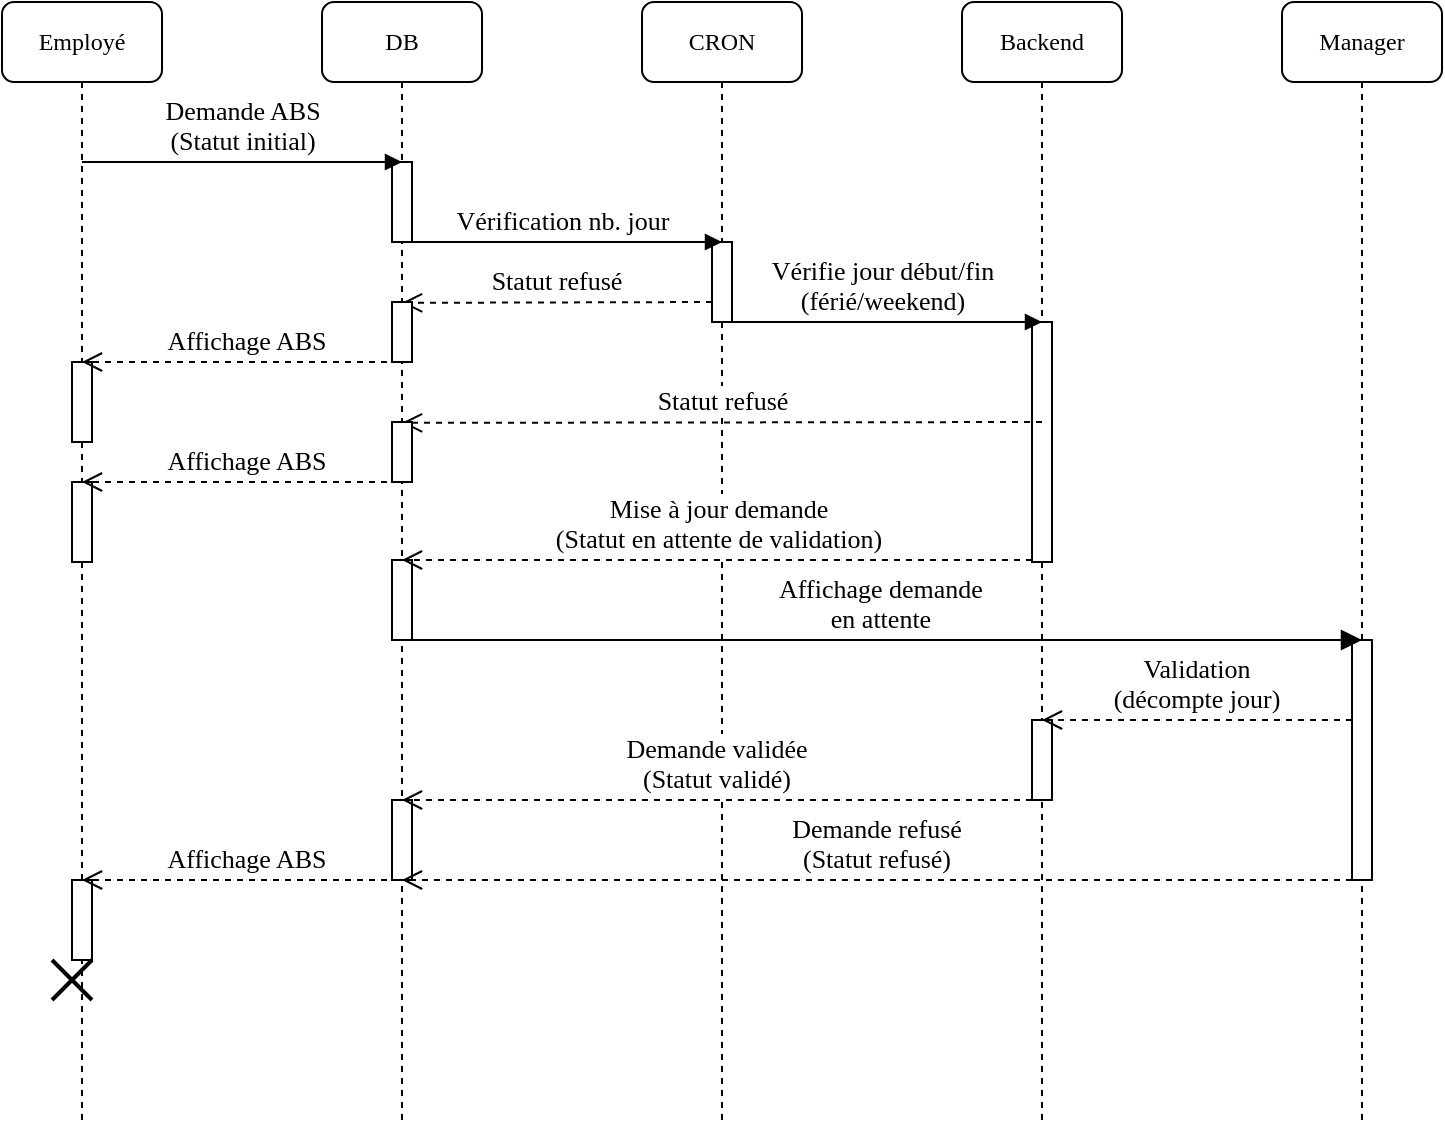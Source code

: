 <mxfile version="23.0.2" type="device">
  <diagram name="Page-1" id="13e1069c-82ec-6db2-03f1-153e76fe0fe0">
    <mxGraphModel dx="1105" dy="654" grid="1" gridSize="10" guides="1" tooltips="1" connect="1" arrows="1" fold="1" page="1" pageScale="1" pageWidth="1100" pageHeight="850" background="none" math="0" shadow="0">
      <root>
        <mxCell id="0" />
        <mxCell id="1" parent="0" />
        <mxCell id="7baba1c4bc27f4b0-3" value="DB" style="shape=umlLifeline;perimeter=lifelinePerimeter;whiteSpace=wrap;html=1;container=1;collapsible=0;recursiveResize=0;outlineConnect=0;rounded=1;shadow=0;comic=0;labelBackgroundColor=none;strokeWidth=1;fontFamily=Verdana;fontSize=12;align=center;movable=1;resizable=1;rotatable=1;deletable=1;editable=1;locked=0;connectable=1;" parent="1" vertex="1">
          <mxGeometry x="280" y="80" width="80" height="560" as="geometry" />
        </mxCell>
        <mxCell id="7baba1c4bc27f4b0-8" value="Employé" style="shape=umlLifeline;perimeter=lifelinePerimeter;whiteSpace=wrap;html=1;container=1;collapsible=0;recursiveResize=0;outlineConnect=0;rounded=1;shadow=0;comic=0;labelBackgroundColor=none;strokeWidth=1;fontFamily=Verdana;fontSize=12;align=center;movable=1;resizable=1;rotatable=1;deletable=1;editable=1;locked=0;connectable=1;" parent="1" vertex="1">
          <mxGeometry x="120" y="80" width="80" height="560" as="geometry" />
        </mxCell>
        <mxCell id="7baba1c4bc27f4b0-4" value="CRON" style="shape=umlLifeline;perimeter=lifelinePerimeter;whiteSpace=wrap;html=1;container=1;collapsible=0;recursiveResize=0;outlineConnect=0;rounded=1;shadow=0;comic=0;labelBackgroundColor=none;strokeWidth=1;fontFamily=Verdana;fontSize=12;align=center;movable=1;resizable=1;rotatable=1;deletable=1;editable=1;locked=0;connectable=1;" parent="1" vertex="1">
          <mxGeometry x="440" y="80" width="80" height="560" as="geometry" />
        </mxCell>
        <mxCell id="8ppj3Jb1FmL6WpB68mss-22" value="Backend" style="shape=umlLifeline;perimeter=lifelinePerimeter;whiteSpace=wrap;html=1;container=1;collapsible=0;recursiveResize=0;outlineConnect=0;rounded=1;shadow=0;comic=0;labelBackgroundColor=none;strokeWidth=1;fontFamily=Verdana;fontSize=12;align=center;size=40;movable=1;resizable=1;rotatable=1;deletable=1;editable=1;locked=0;connectable=1;" parent="1" vertex="1">
          <mxGeometry x="600" y="80" width="80" height="560" as="geometry" />
        </mxCell>
        <mxCell id="8ppj3Jb1FmL6WpB68mss-33" value="" style="points=[];perimeter=orthogonalPerimeter;rounded=0;shadow=0;comic=0;labelBackgroundColor=default;strokeWidth=1;fontFamily=Verdana;fontSize=13;align=center;fontColor=default;labelBorderColor=none;html=1;fontStyle=0;editable=1;movable=1;resizable=1;rotatable=1;deletable=1;locked=0;connectable=1;spacingTop=0;" parent="1" vertex="1">
          <mxGeometry x="315" y="479" width="10" height="40" as="geometry" />
        </mxCell>
        <mxCell id="IF16hSgS9u4WUkAZ2Mp4-2" value="Manager" style="shape=umlLifeline;perimeter=lifelinePerimeter;whiteSpace=wrap;html=1;container=1;collapsible=0;recursiveResize=0;outlineConnect=0;rounded=1;shadow=0;comic=0;labelBackgroundColor=none;strokeWidth=1;fontFamily=Verdana;fontSize=12;align=center;size=40;movable=1;resizable=1;rotatable=1;deletable=1;editable=1;locked=0;connectable=1;" vertex="1" parent="1">
          <mxGeometry x="760" y="80" width="80" height="560" as="geometry" />
        </mxCell>
        <mxCell id="IF16hSgS9u4WUkAZ2Mp4-5" value="" style="points=[];perimeter=orthogonalPerimeter;rounded=0;shadow=0;comic=0;labelBackgroundColor=default;strokeWidth=1;fontFamily=Verdana;fontSize=13;align=center;fontColor=default;labelBorderColor=none;html=1;fontStyle=0;editable=1;movable=1;resizable=1;rotatable=1;deletable=1;locked=0;connectable=1;spacingTop=0;" vertex="1" parent="1">
          <mxGeometry x="315" y="160" width="10" height="40" as="geometry" />
        </mxCell>
        <mxCell id="IF16hSgS9u4WUkAZ2Mp4-3" value="Demande ABS&lt;br&gt;(Statut initial)" style="verticalAlign=bottom;endArrow=block;labelBackgroundColor=default;fontFamily=Verdana;fontSize=13;edgeStyle=elbowEdgeStyle;elbow=horizontal;fontColor=default;labelBorderColor=none;html=1;fontStyle=0;shadow=0;editable=1;movable=1;resizable=1;rotatable=1;deletable=1;locked=0;connectable=1;spacingTop=0;" edge="1" parent="1">
          <mxGeometry relative="1" as="geometry">
            <mxPoint x="160" y="160" as="sourcePoint" />
            <mxPoint x="320" y="160" as="targetPoint" />
          </mxGeometry>
        </mxCell>
        <mxCell id="IF16hSgS9u4WUkAZ2Mp4-7" value="" style="points=[];perimeter=orthogonalPerimeter;rounded=0;shadow=0;comic=0;labelBackgroundColor=default;strokeWidth=1;fontFamily=Verdana;fontSize=13;align=center;fontColor=default;labelBorderColor=none;html=1;fontStyle=0;editable=1;movable=1;resizable=1;rotatable=1;deletable=1;locked=0;connectable=1;spacingTop=0;" vertex="1" parent="1">
          <mxGeometry x="475" y="200" width="10" height="40" as="geometry" />
        </mxCell>
        <mxCell id="IF16hSgS9u4WUkAZ2Mp4-6" value="Vérification nb. jour" style="verticalAlign=bottom;endArrow=block;labelBackgroundColor=default;fontFamily=Verdana;fontSize=13;edgeStyle=elbowEdgeStyle;elbow=vertical;fontColor=default;labelBorderColor=none;html=1;fontStyle=0;shadow=0;editable=1;movable=1;resizable=1;rotatable=1;deletable=1;locked=0;connectable=1;spacingTop=0;" edge="1" parent="1">
          <mxGeometry relative="1" as="geometry">
            <mxPoint x="320" y="200" as="sourcePoint" />
            <mxPoint x="480" y="200" as="targetPoint" />
          </mxGeometry>
        </mxCell>
        <mxCell id="IF16hSgS9u4WUkAZ2Mp4-9" value="" style="points=[];perimeter=orthogonalPerimeter;rounded=0;shadow=0;comic=0;labelBackgroundColor=default;strokeWidth=1;fontFamily=Verdana;fontSize=13;align=center;fontColor=default;labelBorderColor=none;html=1;fontStyle=0;editable=1;movable=1;resizable=1;rotatable=1;deletable=1;locked=0;connectable=1;spacingTop=0;" vertex="1" parent="1">
          <mxGeometry x="635" y="240" width="10" height="120" as="geometry" />
        </mxCell>
        <mxCell id="IF16hSgS9u4WUkAZ2Mp4-8" value="Vérifie jour début/fin&lt;br&gt;(férié/weekend)" style="verticalAlign=bottom;endArrow=block;labelBackgroundColor=default;fontFamily=Verdana;fontSize=13;edgeStyle=elbowEdgeStyle;elbow=horizontal;fontColor=default;labelBorderColor=none;html=1;fontStyle=0;shadow=0;editable=1;movable=1;resizable=1;rotatable=1;deletable=1;locked=0;connectable=1;spacingTop=0;" edge="1" parent="1">
          <mxGeometry relative="1" as="geometry">
            <mxPoint x="480" y="240" as="sourcePoint" />
            <mxPoint x="640" y="240" as="targetPoint" />
          </mxGeometry>
        </mxCell>
        <mxCell id="IF16hSgS9u4WUkAZ2Mp4-11" value="" style="points=[];perimeter=orthogonalPerimeter;rounded=0;shadow=0;comic=0;labelBackgroundColor=default;strokeWidth=1;fontFamily=Verdana;fontSize=13;align=center;fontColor=default;labelBorderColor=none;html=1;fontStyle=0;editable=1;movable=1;resizable=1;rotatable=1;deletable=1;locked=0;connectable=1;spacingTop=0;" vertex="1" parent="1">
          <mxGeometry x="315" y="359" width="10" height="40" as="geometry" />
        </mxCell>
        <mxCell id="IF16hSgS9u4WUkAZ2Mp4-10" value="Mise à jour demande&lt;br&gt;(Statut en attente de validation)" style="verticalAlign=bottom;endArrow=open;dashed=1;endSize=8;labelBackgroundColor=default;fontFamily=Verdana;fontSize=13;fontColor=default;labelBorderColor=none;html=1;fontStyle=0;shadow=0;editable=1;movable=1;resizable=1;rotatable=1;deletable=1;locked=0;connectable=1;spacingTop=0;" edge="1" parent="1">
          <mxGeometry relative="1" as="geometry">
            <mxPoint x="320" y="359" as="targetPoint" />
            <mxPoint x="635" y="359" as="sourcePoint" />
          </mxGeometry>
        </mxCell>
        <mxCell id="IF16hSgS9u4WUkAZ2Mp4-13" value="" style="points=[];perimeter=orthogonalPerimeter;rounded=0;shadow=0;comic=0;labelBackgroundColor=default;strokeWidth=1;fontFamily=Verdana;fontSize=13;align=center;fontColor=default;labelBorderColor=none;html=1;fontStyle=0;editable=1;movable=1;resizable=1;rotatable=1;deletable=1;locked=0;connectable=1;spacingTop=0;" vertex="1" parent="1">
          <mxGeometry x="795" y="399" width="10" height="120" as="geometry" />
        </mxCell>
        <mxCell id="IF16hSgS9u4WUkAZ2Mp4-12" value="Affichage demande&lt;br&gt;en attente" style="verticalAlign=bottom;endArrow=block;endSize=8;labelBackgroundColor=default;fontFamily=Verdana;fontSize=13;fontColor=default;labelBorderColor=none;html=1;fontStyle=0;shadow=0;editable=1;movable=1;resizable=1;rotatable=1;deletable=1;locked=0;connectable=1;spacingTop=0;endFill=1;" edge="1" parent="1">
          <mxGeometry x="0.004" relative="1" as="geometry">
            <mxPoint x="800" y="399" as="targetPoint" />
            <mxPoint x="315" y="399" as="sourcePoint" />
            <mxPoint as="offset" />
          </mxGeometry>
        </mxCell>
        <mxCell id="IF16hSgS9u4WUkAZ2Mp4-15" value="" style="points=[];perimeter=orthogonalPerimeter;rounded=0;shadow=0;comic=0;labelBackgroundColor=default;strokeWidth=1;fontFamily=Verdana;fontSize=13;align=center;fontColor=default;labelBorderColor=none;html=1;fontStyle=0;editable=1;movable=1;resizable=1;rotatable=1;deletable=1;locked=0;connectable=1;spacingTop=0;" vertex="1" parent="1">
          <mxGeometry x="635" y="439" width="10" height="40" as="geometry" />
        </mxCell>
        <mxCell id="IF16hSgS9u4WUkAZ2Mp4-14" value="Validation&lt;br&gt;(décompte jour)" style="verticalAlign=bottom;endArrow=open;dashed=1;endSize=8;labelBackgroundColor=default;fontFamily=Verdana;fontSize=13;fontColor=default;labelBorderColor=none;html=1;fontStyle=0;shadow=0;editable=1;movable=1;resizable=1;rotatable=1;deletable=1;locked=0;connectable=1;spacingTop=0;" edge="1" parent="1">
          <mxGeometry x="0.004" relative="1" as="geometry">
            <mxPoint x="640" y="439" as="targetPoint" />
            <mxPoint x="795" y="439" as="sourcePoint" />
            <mxPoint as="offset" />
          </mxGeometry>
        </mxCell>
        <mxCell id="IF16hSgS9u4WUkAZ2Mp4-20" value="" style="points=[];perimeter=orthogonalPerimeter;rounded=0;shadow=0;comic=0;labelBackgroundColor=default;strokeWidth=1;fontFamily=Verdana;fontSize=13;align=center;fontColor=default;labelBorderColor=none;html=1;fontStyle=0;editable=1;movable=1;resizable=1;rotatable=1;deletable=1;locked=0;connectable=1;spacingTop=0;" vertex="1" parent="1">
          <mxGeometry x="155" y="519" width="10" height="40" as="geometry" />
        </mxCell>
        <mxCell id="IF16hSgS9u4WUkAZ2Mp4-16" value="Demande validée&lt;br&gt;(Statut validé)" style="verticalAlign=bottom;endArrow=open;dashed=1;endSize=8;labelBackgroundColor=default;fontFamily=Verdana;fontSize=13;fontColor=default;labelBorderColor=none;html=1;fontStyle=0;shadow=0;editable=1;movable=1;resizable=1;rotatable=1;deletable=1;locked=0;connectable=1;spacingTop=0;" edge="1" parent="1">
          <mxGeometry x="0.004" relative="1" as="geometry">
            <mxPoint x="320" y="479" as="targetPoint" />
            <mxPoint x="635" y="479" as="sourcePoint" />
            <mxPoint as="offset" />
          </mxGeometry>
        </mxCell>
        <mxCell id="IF16hSgS9u4WUkAZ2Mp4-19" value="Demande refusé&lt;br&gt;(Statut refusé)" style="verticalAlign=bottom;endArrow=open;dashed=1;endSize=8;labelBackgroundColor=default;fontFamily=Verdana;fontSize=13;fontColor=default;labelBorderColor=none;html=1;fontStyle=0;shadow=0;editable=1;movable=1;resizable=1;rotatable=1;deletable=1;locked=0;connectable=1;spacingTop=0;" edge="1" parent="1">
          <mxGeometry x="0.004" relative="1" as="geometry">
            <mxPoint x="320" y="519" as="targetPoint" />
            <mxPoint x="795" y="519" as="sourcePoint" />
            <mxPoint as="offset" />
          </mxGeometry>
        </mxCell>
        <mxCell id="IF16hSgS9u4WUkAZ2Mp4-21" value="" style="shape=umlDestroy;whiteSpace=wrap;html=1;strokeWidth=2;targetShapes=umlLifeline;fontFamily=Verdana;fontSize=13;fontColor=default;" vertex="1" parent="1">
          <mxGeometry x="145" y="559" width="20" height="20" as="geometry" />
        </mxCell>
        <mxCell id="IF16hSgS9u4WUkAZ2Mp4-22" value="Affichage ABS" style="verticalAlign=bottom;endArrow=open;dashed=1;endSize=8;labelBackgroundColor=default;fontFamily=Verdana;fontSize=13;fontColor=default;labelBorderColor=none;html=1;fontStyle=0;shadow=0;editable=1;movable=1;resizable=1;rotatable=1;deletable=1;locked=0;connectable=1;spacingTop=0;" edge="1" parent="1">
          <mxGeometry x="0.004" relative="1" as="geometry">
            <mxPoint x="160" y="519" as="targetPoint" />
            <mxPoint x="324.5" y="519" as="sourcePoint" />
            <mxPoint as="offset" />
          </mxGeometry>
        </mxCell>
        <mxCell id="IF16hSgS9u4WUkAZ2Mp4-24" value="Statut refusé" style="verticalAlign=bottom;endArrow=open;dashed=1;endSize=8;labelBackgroundColor=default;fontFamily=Verdana;fontSize=13;fontColor=default;labelBorderColor=none;html=1;fontStyle=0;shadow=0;editable=1;movable=1;resizable=1;rotatable=1;deletable=1;locked=0;connectable=1;spacingTop=0;" edge="1" parent="1">
          <mxGeometry x="0.004" relative="1" as="geometry">
            <mxPoint x="320" y="230.43" as="targetPoint" />
            <mxPoint x="475" y="230" as="sourcePoint" />
            <mxPoint as="offset" />
          </mxGeometry>
        </mxCell>
        <mxCell id="IF16hSgS9u4WUkAZ2Mp4-25" value="" style="points=[];perimeter=orthogonalPerimeter;rounded=0;shadow=0;comic=0;labelBackgroundColor=default;strokeWidth=1;fontFamily=Verdana;fontSize=13;align=center;fontColor=default;labelBorderColor=none;html=1;fontStyle=0;editable=1;movable=1;resizable=1;rotatable=1;deletable=1;locked=0;connectable=1;spacingTop=0;" vertex="1" parent="1">
          <mxGeometry x="315" y="230" width="10" height="30" as="geometry" />
        </mxCell>
        <mxCell id="IF16hSgS9u4WUkAZ2Mp4-27" value="" style="points=[];perimeter=orthogonalPerimeter;rounded=0;shadow=0;comic=0;labelBackgroundColor=default;strokeWidth=1;fontFamily=Verdana;fontSize=13;align=center;fontColor=default;labelBorderColor=none;html=1;fontStyle=0;editable=1;movable=1;resizable=1;rotatable=1;deletable=1;locked=0;connectable=1;spacingTop=0;" vertex="1" parent="1">
          <mxGeometry x="155" y="260" width="10" height="40" as="geometry" />
        </mxCell>
        <mxCell id="IF16hSgS9u4WUkAZ2Mp4-26" value="Affichage ABS" style="verticalAlign=bottom;endArrow=open;dashed=1;endSize=8;labelBackgroundColor=default;fontFamily=Verdana;fontSize=13;fontColor=default;labelBorderColor=none;html=1;fontStyle=0;shadow=0;editable=1;movable=1;resizable=1;rotatable=1;deletable=1;locked=0;connectable=1;spacingTop=0;" edge="1" parent="1">
          <mxGeometry x="0.004" relative="1" as="geometry">
            <mxPoint x="160" y="260" as="targetPoint" />
            <mxPoint x="324.5" y="260" as="sourcePoint" />
            <mxPoint as="offset" />
          </mxGeometry>
        </mxCell>
        <mxCell id="IF16hSgS9u4WUkAZ2Mp4-28" value="Statut refusé" style="verticalAlign=bottom;endArrow=open;dashed=1;endSize=8;labelBackgroundColor=default;fontFamily=Verdana;fontSize=13;fontColor=default;labelBorderColor=none;html=1;fontStyle=0;shadow=0;editable=1;movable=1;resizable=1;rotatable=1;deletable=1;locked=0;connectable=1;spacingTop=0;" edge="1" parent="1">
          <mxGeometry x="0.004" relative="1" as="geometry">
            <mxPoint x="320" y="290.43" as="targetPoint" />
            <mxPoint x="640" y="290" as="sourcePoint" />
            <mxPoint as="offset" />
          </mxGeometry>
        </mxCell>
        <mxCell id="IF16hSgS9u4WUkAZ2Mp4-29" value="" style="points=[];perimeter=orthogonalPerimeter;rounded=0;shadow=0;comic=0;labelBackgroundColor=default;strokeWidth=1;fontFamily=Verdana;fontSize=13;align=center;fontColor=default;labelBorderColor=none;html=1;fontStyle=0;editable=1;movable=1;resizable=1;rotatable=1;deletable=1;locked=0;connectable=1;spacingTop=0;" vertex="1" parent="1">
          <mxGeometry x="315" y="290" width="10" height="30" as="geometry" />
        </mxCell>
        <mxCell id="IF16hSgS9u4WUkAZ2Mp4-30" value="" style="points=[];perimeter=orthogonalPerimeter;rounded=0;shadow=0;comic=0;labelBackgroundColor=default;strokeWidth=1;fontFamily=Verdana;fontSize=13;align=center;fontColor=default;labelBorderColor=none;html=1;fontStyle=0;editable=1;movable=1;resizable=1;rotatable=1;deletable=1;locked=0;connectable=1;spacingTop=0;" vertex="1" parent="1">
          <mxGeometry x="155" y="320" width="10" height="40" as="geometry" />
        </mxCell>
        <mxCell id="IF16hSgS9u4WUkAZ2Mp4-31" value="Affichage ABS" style="verticalAlign=bottom;endArrow=open;dashed=1;endSize=8;labelBackgroundColor=default;fontFamily=Verdana;fontSize=13;fontColor=default;labelBorderColor=none;html=1;fontStyle=0;shadow=0;editable=1;movable=1;resizable=1;rotatable=1;deletable=1;locked=0;connectable=1;spacingTop=0;" edge="1" parent="1">
          <mxGeometry x="0.004" relative="1" as="geometry">
            <mxPoint x="160" y="320" as="targetPoint" />
            <mxPoint x="324.5" y="320" as="sourcePoint" />
            <mxPoint as="offset" />
          </mxGeometry>
        </mxCell>
      </root>
    </mxGraphModel>
  </diagram>
</mxfile>

